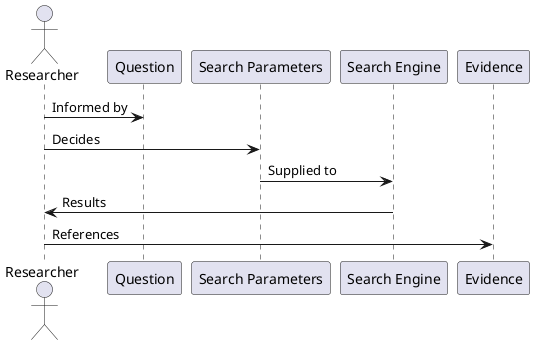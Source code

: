 @startuml

actor "Researcher"
Researcher -> Question : Informed by
Researcher -> "Search Parameters" : Decides
"Search Parameters" -> "Search Engine" : Supplied to
Researcher <- "Search Engine" : Results
Researcher -> Evidence : References

@enduml
